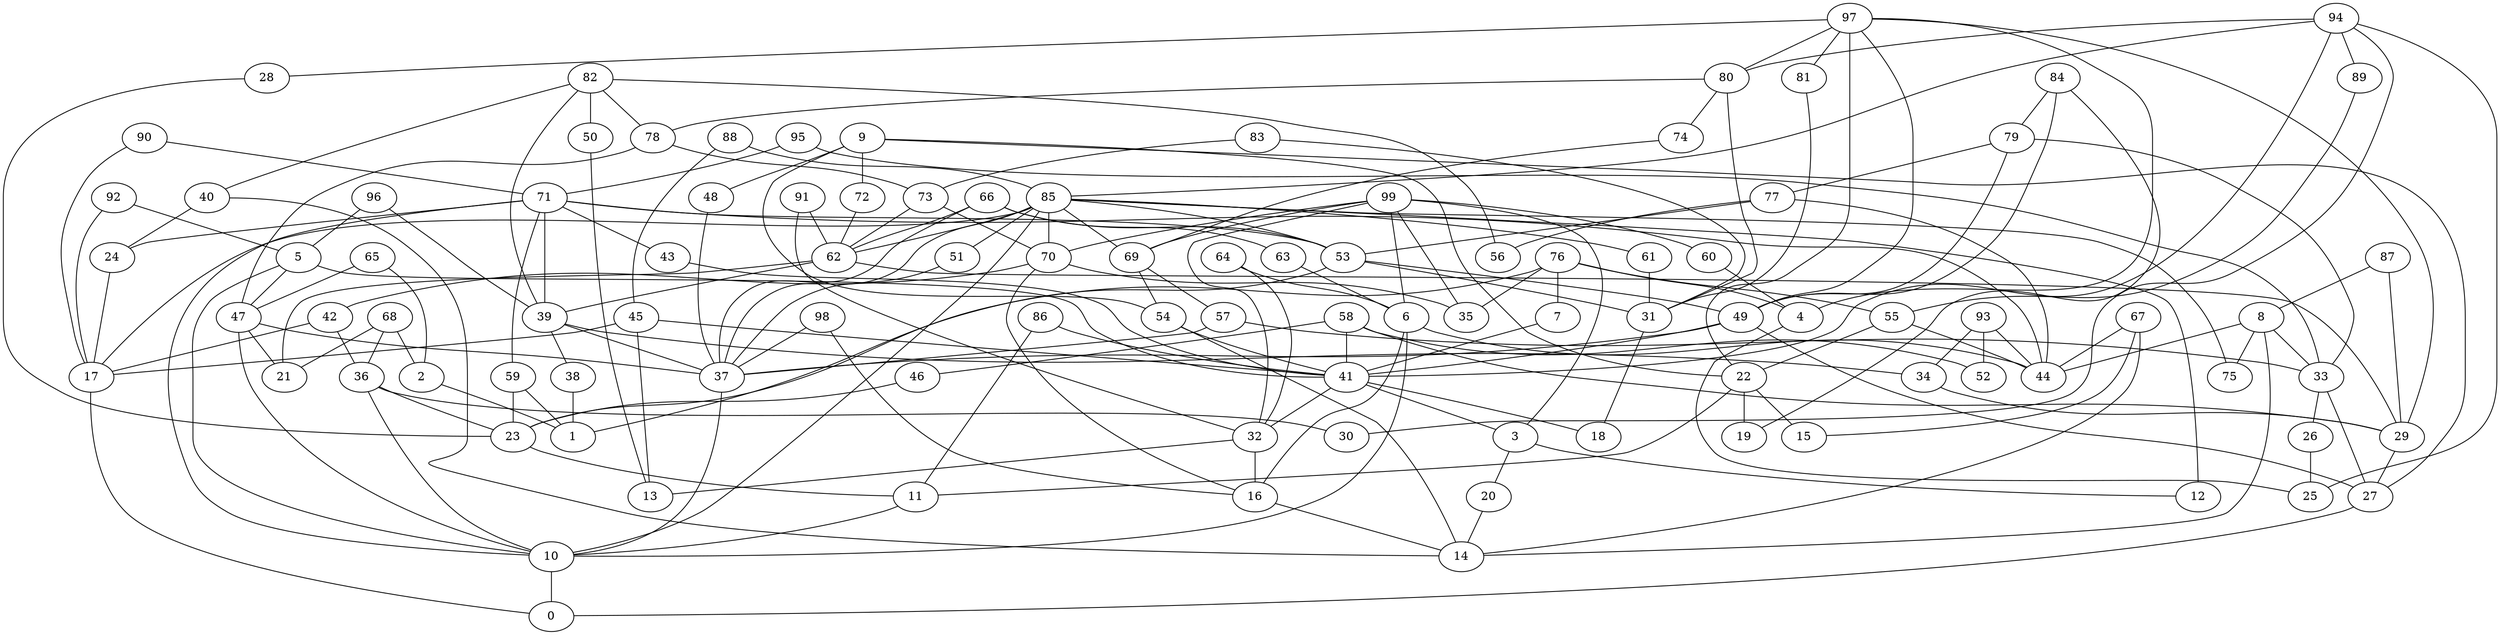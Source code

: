 digraph GG_graph {

subgraph G_graph {
edge [color = black]
"72" -> "62" [dir = none]
"60" -> "4" [dir = none]
"8" -> "14" [dir = none]
"8" -> "75" [dir = none]
"8" -> "44" [dir = none]
"8" -> "33" [dir = none]
"28" -> "23" [dir = none]
"66" -> "63" [dir = none]
"66" -> "62" [dir = none]
"66" -> "53" [dir = none]
"66" -> "37" [dir = none]
"70" -> "42" [dir = none]
"70" -> "16" [dir = none]
"70" -> "35" [dir = none]
"88" -> "45" [dir = none]
"88" -> "85" [dir = none]
"49" -> "41" [dir = none]
"49" -> "27" [dir = none]
"49" -> "37" [dir = none]
"40" -> "24" [dir = none]
"40" -> "14" [dir = none]
"48" -> "37" [dir = none]
"77" -> "56" [dir = none]
"77" -> "53" [dir = none]
"77" -> "44" [dir = none]
"93" -> "52" [dir = none]
"93" -> "34" [dir = none]
"93" -> "44" [dir = none]
"20" -> "14" [dir = none]
"86" -> "41" [dir = none]
"86" -> "11" [dir = none]
"11" -> "10" [dir = none]
"90" -> "17" [dir = none]
"90" -> "71" [dir = none]
"57" -> "37" [dir = none]
"57" -> "33" [dir = none]
"45" -> "17" [dir = none]
"45" -> "41" [dir = none]
"45" -> "13" [dir = none]
"31" -> "18" [dir = none]
"74" -> "69" [dir = none]
"54" -> "14" [dir = none]
"54" -> "41" [dir = none]
"16" -> "14" [dir = none]
"32" -> "13" [dir = none]
"32" -> "16" [dir = none]
"10" -> "0" [dir = none]
"27" -> "0" [dir = none]
"9" -> "72" [dir = none]
"9" -> "54" [dir = none]
"9" -> "22" [dir = none]
"9" -> "48" [dir = none]
"9" -> "27" [dir = none]
"51" -> "37" [dir = none]
"34" -> "29" [dir = none]
"3" -> "12" [dir = none]
"3" -> "20" [dir = none]
"62" -> "21" [dir = none]
"62" -> "39" [dir = none]
"62" -> "29" [dir = none]
"55" -> "44" [dir = none]
"55" -> "22" [dir = none]
"97" -> "28" [dir = none]
"97" -> "22" [dir = none]
"97" -> "4" [dir = none]
"97" -> "49" [dir = none]
"97" -> "80" [dir = none]
"97" -> "29" [dir = none]
"97" -> "81" [dir = none]
"89" -> "55" [dir = none]
"82" -> "40" [dir = none]
"82" -> "39" [dir = none]
"82" -> "50" [dir = none]
"82" -> "78" [dir = none]
"82" -> "56" [dir = none]
"98" -> "16" [dir = none]
"98" -> "37" [dir = none]
"83" -> "31" [dir = none]
"83" -> "73" [dir = none]
"63" -> "6" [dir = none]
"73" -> "62" [dir = none]
"99" -> "3" [dir = none]
"99" -> "35" [dir = none]
"99" -> "69" [dir = none]
"99" -> "70" [dir = none]
"99" -> "32" [dir = none]
"99" -> "6" [dir = none]
"99" -> "60" [dir = none]
"29" -> "27" [dir = none]
"26" -> "25" [dir = none]
"22" -> "15" [dir = none]
"22" -> "11" [dir = none]
"22" -> "19" [dir = none]
"85" -> "37" [dir = none]
"85" -> "10" [dir = none]
"85" -> "70" [dir = none]
"85" -> "69" [dir = none]
"85" -> "17" [dir = none]
"85" -> "75" [dir = none]
"85" -> "61" [dir = none]
"85" -> "62" [dir = none]
"85" -> "53" [dir = none]
"85" -> "51" [dir = none]
"85" -> "12" [dir = none]
"23" -> "11" [dir = none]
"43" -> "41" [dir = none]
"96" -> "39" [dir = none]
"96" -> "5" [dir = none]
"47" -> "10" [dir = none]
"47" -> "37" [dir = none]
"47" -> "21" [dir = none]
"91" -> "62" [dir = none]
"91" -> "32" [dir = none]
"46" -> "23" [dir = none]
"37" -> "10" [dir = none]
"92" -> "17" [dir = none]
"92" -> "5" [dir = none]
"71" -> "10" [dir = none]
"71" -> "44" [dir = none]
"71" -> "24" [dir = none]
"71" -> "59" [dir = none]
"71" -> "43" [dir = none]
"71" -> "53" [dir = none]
"71" -> "39" [dir = none]
"5" -> "41" [dir = none]
"5" -> "10" [dir = none]
"5" -> "47" [dir = none]
"24" -> "17" [dir = none]
"2" -> "1" [dir = none]
"79" -> "77" [dir = none]
"79" -> "33" [dir = none]
"68" -> "21" [dir = none]
"68" -> "36" [dir = none]
"68" -> "2" [dir = none]
"6" -> "10" [dir = none]
"6" -> "16" [dir = none]
"6" -> "44" [dir = none]
"33" -> "27" [dir = none]
"33" -> "26" [dir = none]
"87" -> "8" [dir = none]
"87" -> "29" [dir = none]
"53" -> "1" [dir = none]
"53" -> "49" [dir = none]
"53" -> "31" [dir = none]
"61" -> "31" [dir = none]
"38" -> "1" [dir = none]
"17" -> "0" [dir = none]
"65" -> "47" [dir = none]
"65" -> "2" [dir = none]
"7" -> "41" [dir = none]
"4" -> "25" [dir = none]
"76" -> "35" [dir = none]
"76" -> "23" [dir = none]
"76" -> "4" [dir = none]
"76" -> "7" [dir = none]
"76" -> "55" [dir = none]
"78" -> "47" [dir = none]
"78" -> "73" [dir = none]
"36" -> "10" [dir = none]
"36" -> "23" [dir = none]
"36" -> "30" [dir = none]
"64" -> "32" [dir = none]
"64" -> "6" [dir = none]
"42" -> "36" [dir = none]
"42" -> "17" [dir = none]
"80" -> "78" [dir = none]
"80" -> "74" [dir = none]
"80" -> "31" [dir = none]
"41" -> "32" [dir = none]
"41" -> "3" [dir = none]
"41" -> "18" [dir = none]
"59" -> "23" [dir = none]
"59" -> "1" [dir = none]
"67" -> "44" [dir = none]
"67" -> "14" [dir = none]
"67" -> "15" [dir = none]
"50" -> "13" [dir = none]
"39" -> "34" [dir = none]
"39" -> "37" [dir = none]
"39" -> "38" [dir = none]
"94" -> "89" [dir = none]
"94" -> "30" [dir = none]
"94" -> "85" [dir = none]
"94" -> "41" [dir = none]
"94" -> "80" [dir = none]
"94" -> "25" [dir = none]
"69" -> "57" [dir = none]
"69" -> "54" [dir = none]
"95" -> "33" [dir = none]
"95" -> "71" [dir = none]
"81" -> "31" [dir = none]
"58" -> "46" [dir = none]
"58" -> "29" [dir = none]
"58" -> "41" [dir = none]
"58" -> "52" [dir = none]
"84" -> "79" [dir = none]
"84" -> "49" [dir = none]
"84" -> "19" [dir = none]
"79" -> "49" [dir = none]
"73" -> "70" [dir = none]
}

}
